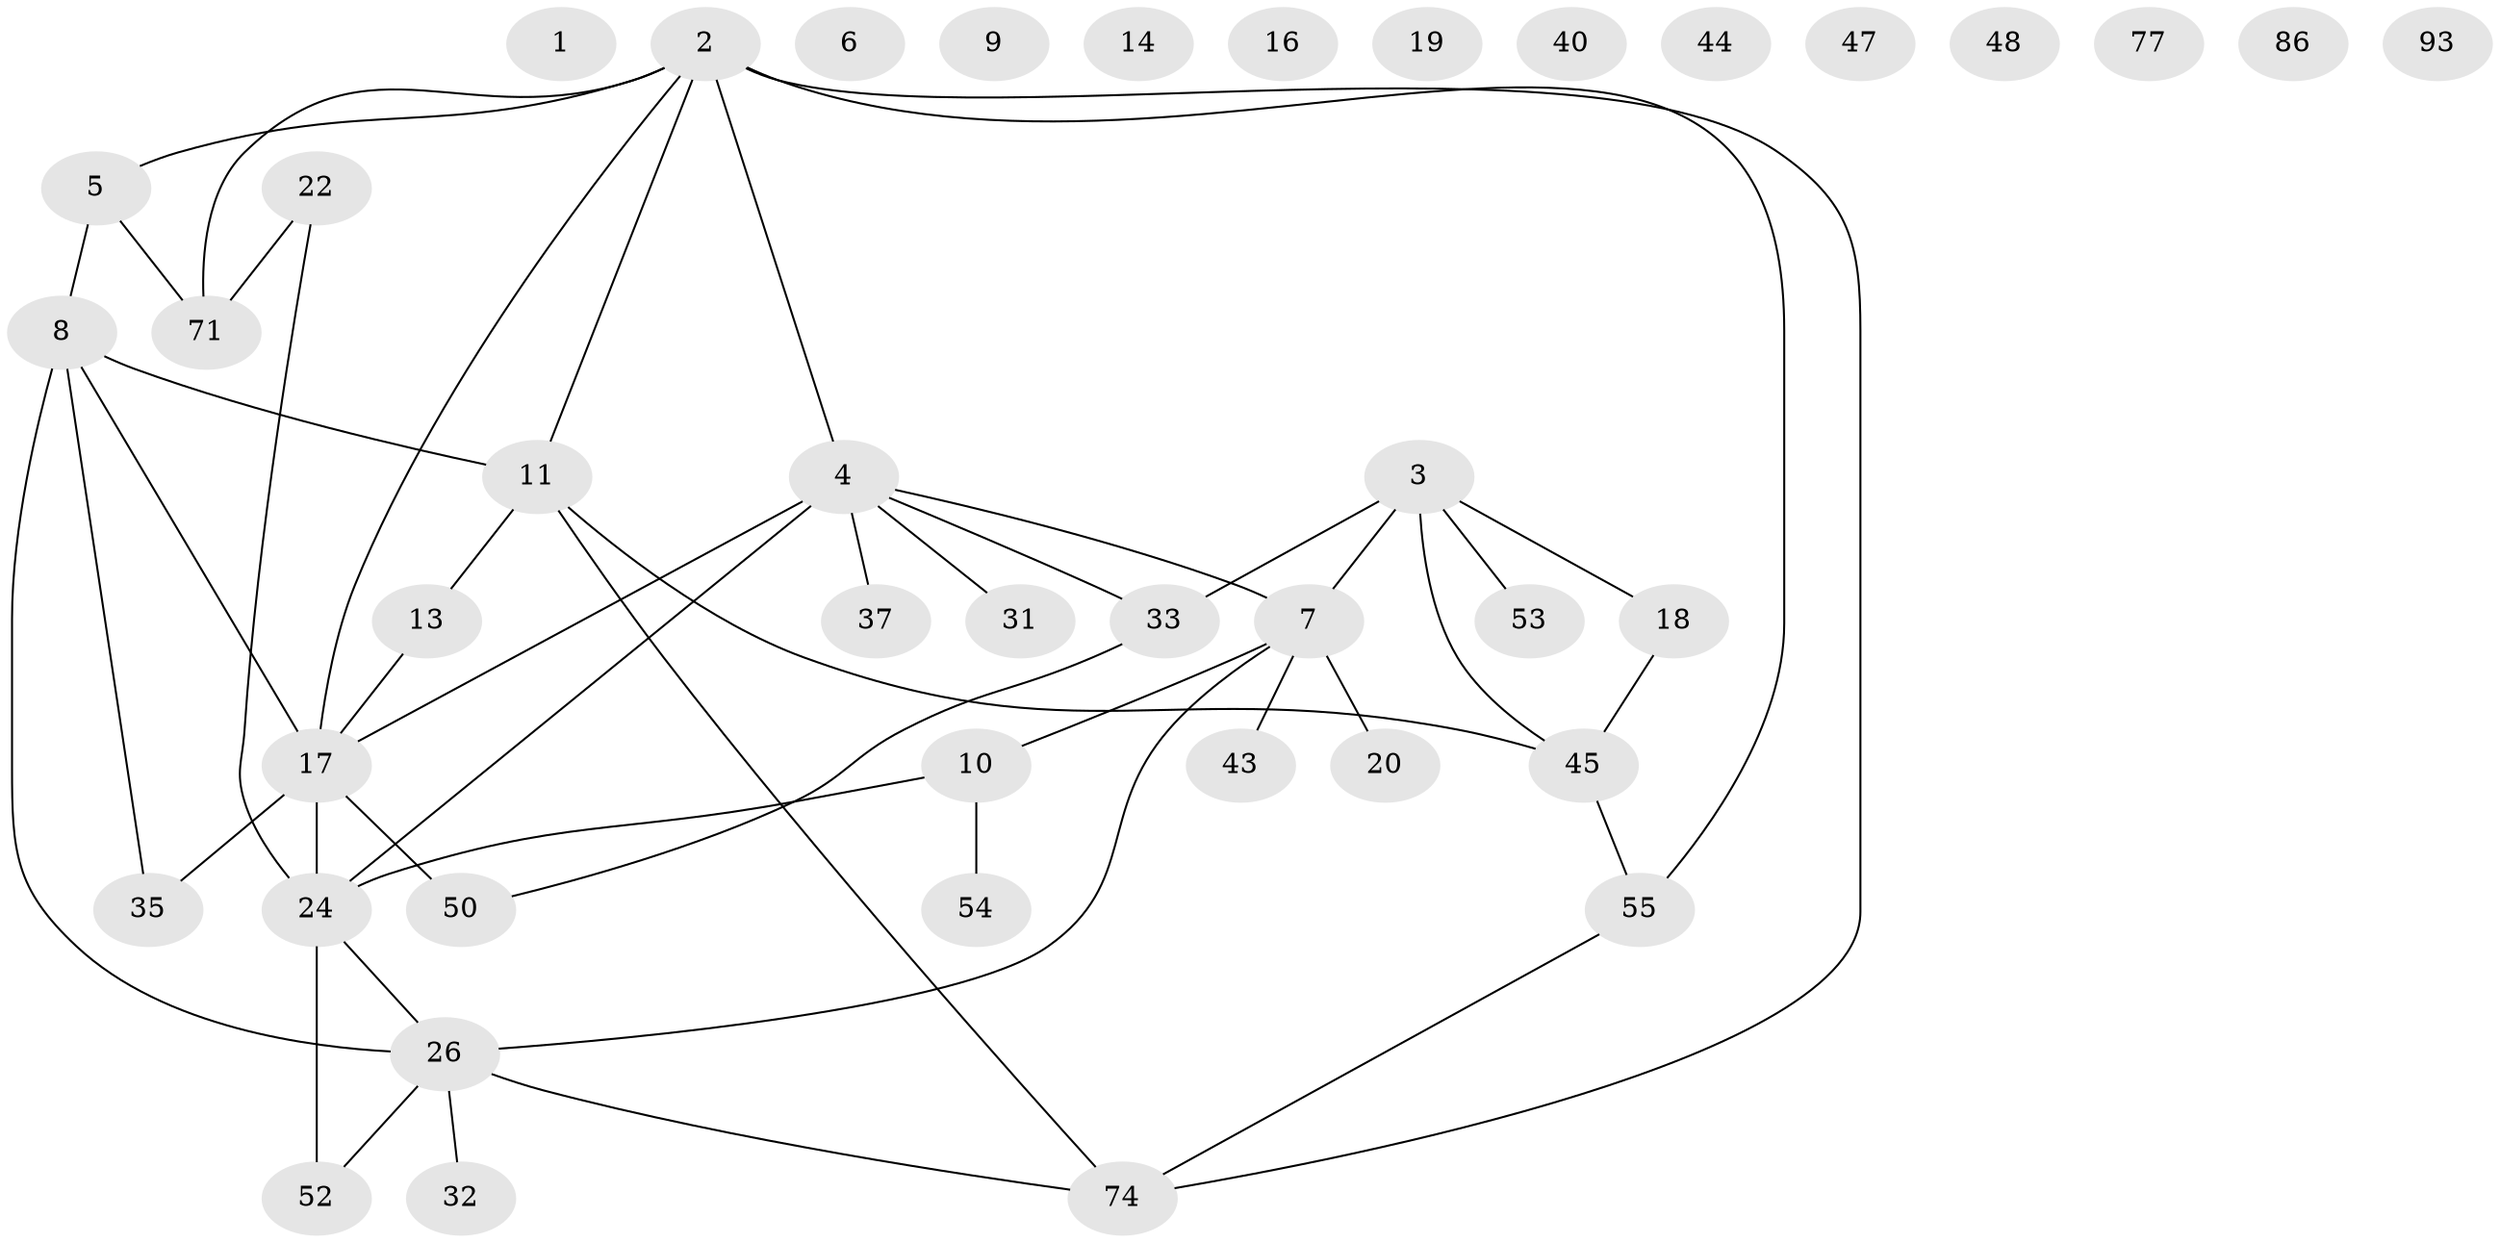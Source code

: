 // original degree distribution, {1: 0.22105263157894736, 4: 0.15789473684210525, 2: 0.23157894736842105, 0: 0.10526315789473684, 3: 0.24210526315789474, 5: 0.042105263157894736}
// Generated by graph-tools (version 1.1) at 2025/16/03/04/25 18:16:42]
// undirected, 42 vertices, 48 edges
graph export_dot {
graph [start="1"]
  node [color=gray90,style=filled];
  1 [super="+60"];
  2 [super="+28+15+46+57"];
  3 [super="+70+65"];
  4 [super="+41+23"];
  5 [super="+72+34"];
  6;
  7 [super="+36+68+81"];
  8 [super="+12"];
  9;
  10;
  11 [super="+51+83"];
  13;
  14;
  16 [super="+64"];
  17 [super="+21"];
  18 [super="+30"];
  19 [super="+29"];
  20;
  22 [super="+27"];
  24 [super="+25"];
  26 [super="+63+49"];
  31;
  32;
  33;
  35 [super="+56+42"];
  37;
  40;
  43;
  44;
  45 [super="+75+62"];
  47;
  48;
  50 [super="+59+80"];
  52 [super="+90+67"];
  53;
  54 [super="+84"];
  55 [super="+85+69+66"];
  71;
  74;
  77;
  86;
  93;
  2 -- 11;
  2 -- 4 [weight=2];
  2 -- 5 [weight=2];
  2 -- 55 [weight=2];
  2 -- 17;
  2 -- 74;
  2 -- 71;
  3 -- 33;
  3 -- 53;
  3 -- 7;
  3 -- 18;
  3 -- 45;
  4 -- 37;
  4 -- 17;
  4 -- 33;
  4 -- 7;
  4 -- 24;
  4 -- 31;
  5 -- 71;
  5 -- 8;
  7 -- 20;
  7 -- 43;
  7 -- 10;
  7 -- 26;
  8 -- 17;
  8 -- 26;
  8 -- 11;
  8 -- 35;
  10 -- 54;
  10 -- 24;
  11 -- 13;
  11 -- 74;
  11 -- 45;
  13 -- 17;
  17 -- 24 [weight=2];
  17 -- 35;
  17 -- 50;
  18 -- 45;
  22 -- 71;
  22 -- 24;
  24 -- 26;
  24 -- 52;
  26 -- 32;
  26 -- 52;
  26 -- 74;
  33 -- 50;
  45 -- 55;
  55 -- 74;
}
